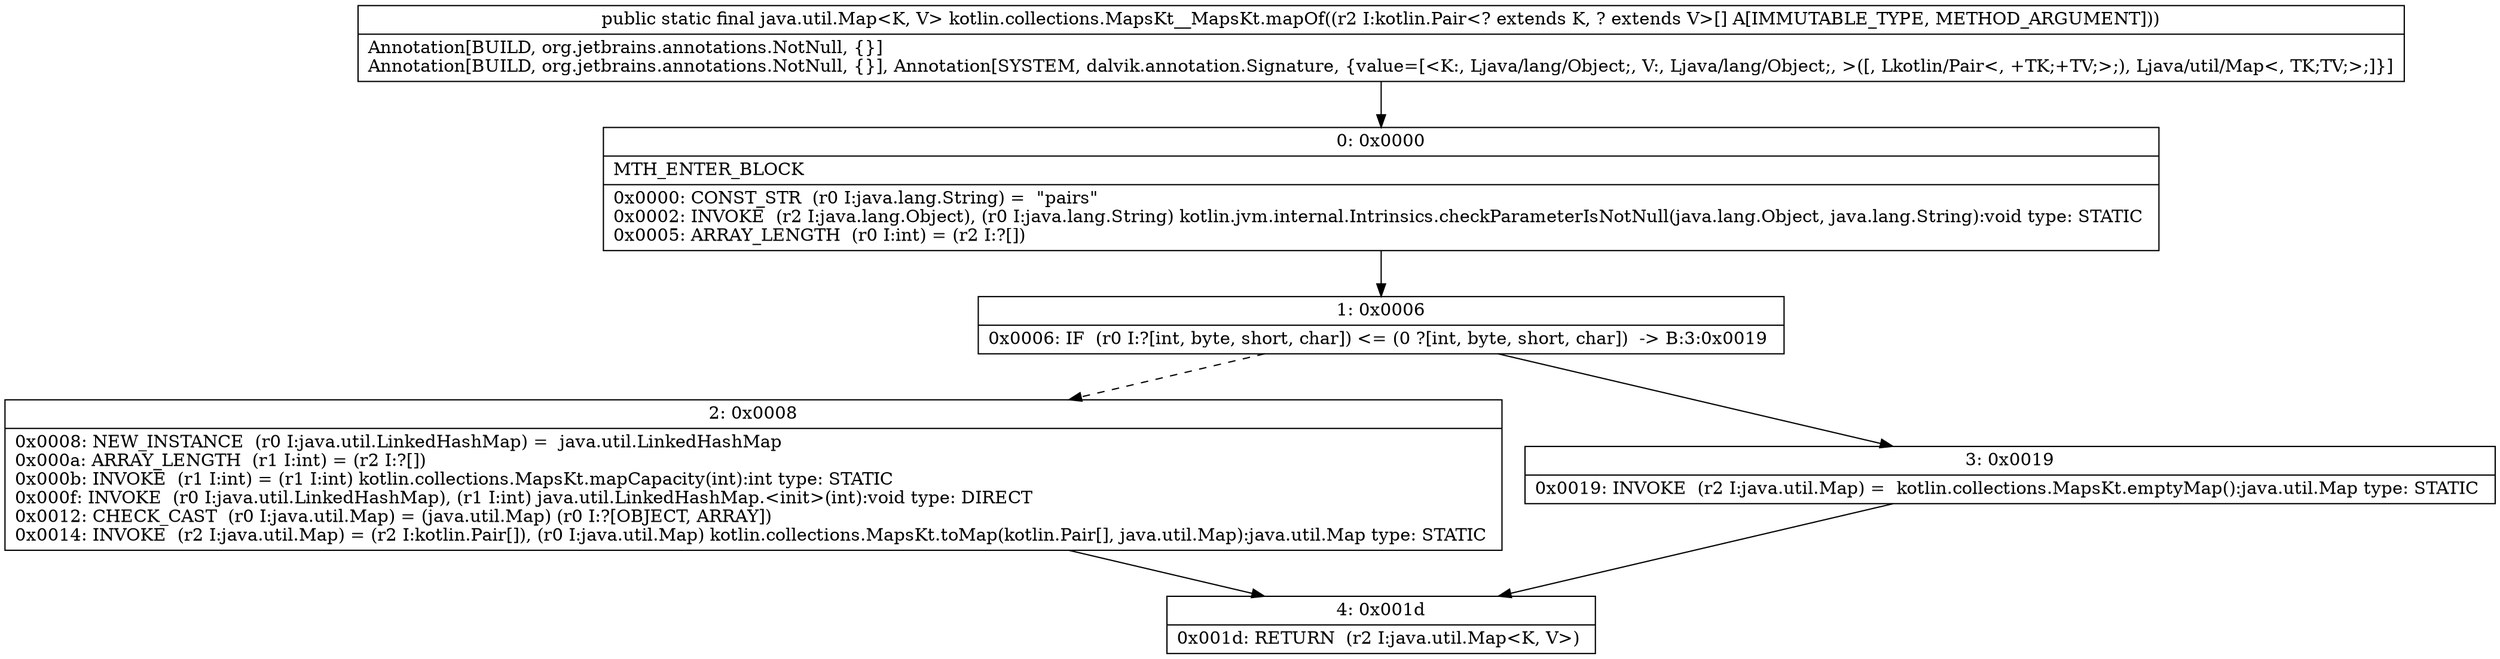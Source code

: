 digraph "CFG forkotlin.collections.MapsKt__MapsKt.mapOf([Lkotlin\/Pair;)Ljava\/util\/Map;" {
Node_0 [shape=record,label="{0\:\ 0x0000|MTH_ENTER_BLOCK\l|0x0000: CONST_STR  (r0 I:java.lang.String) =  \"pairs\" \l0x0002: INVOKE  (r2 I:java.lang.Object), (r0 I:java.lang.String) kotlin.jvm.internal.Intrinsics.checkParameterIsNotNull(java.lang.Object, java.lang.String):void type: STATIC \l0x0005: ARRAY_LENGTH  (r0 I:int) = (r2 I:?[]) \l}"];
Node_1 [shape=record,label="{1\:\ 0x0006|0x0006: IF  (r0 I:?[int, byte, short, char]) \<= (0 ?[int, byte, short, char])  \-\> B:3:0x0019 \l}"];
Node_2 [shape=record,label="{2\:\ 0x0008|0x0008: NEW_INSTANCE  (r0 I:java.util.LinkedHashMap) =  java.util.LinkedHashMap \l0x000a: ARRAY_LENGTH  (r1 I:int) = (r2 I:?[]) \l0x000b: INVOKE  (r1 I:int) = (r1 I:int) kotlin.collections.MapsKt.mapCapacity(int):int type: STATIC \l0x000f: INVOKE  (r0 I:java.util.LinkedHashMap), (r1 I:int) java.util.LinkedHashMap.\<init\>(int):void type: DIRECT \l0x0012: CHECK_CAST  (r0 I:java.util.Map) = (java.util.Map) (r0 I:?[OBJECT, ARRAY]) \l0x0014: INVOKE  (r2 I:java.util.Map) = (r2 I:kotlin.Pair[]), (r0 I:java.util.Map) kotlin.collections.MapsKt.toMap(kotlin.Pair[], java.util.Map):java.util.Map type: STATIC \l}"];
Node_3 [shape=record,label="{3\:\ 0x0019|0x0019: INVOKE  (r2 I:java.util.Map) =  kotlin.collections.MapsKt.emptyMap():java.util.Map type: STATIC \l}"];
Node_4 [shape=record,label="{4\:\ 0x001d|0x001d: RETURN  (r2 I:java.util.Map\<K, V\>) \l}"];
MethodNode[shape=record,label="{public static final java.util.Map\<K, V\> kotlin.collections.MapsKt__MapsKt.mapOf((r2 I:kotlin.Pair\<? extends K, ? extends V\>[] A[IMMUTABLE_TYPE, METHOD_ARGUMENT]))  | Annotation[BUILD, org.jetbrains.annotations.NotNull, \{\}]\lAnnotation[BUILD, org.jetbrains.annotations.NotNull, \{\}], Annotation[SYSTEM, dalvik.annotation.Signature, \{value=[\<K:, Ljava\/lang\/Object;, V:, Ljava\/lang\/Object;, \>([, Lkotlin\/Pair\<, +TK;+TV;\>;), Ljava\/util\/Map\<, TK;TV;\>;]\}]\l}"];
MethodNode -> Node_0;
Node_0 -> Node_1;
Node_1 -> Node_2[style=dashed];
Node_1 -> Node_3;
Node_2 -> Node_4;
Node_3 -> Node_4;
}

